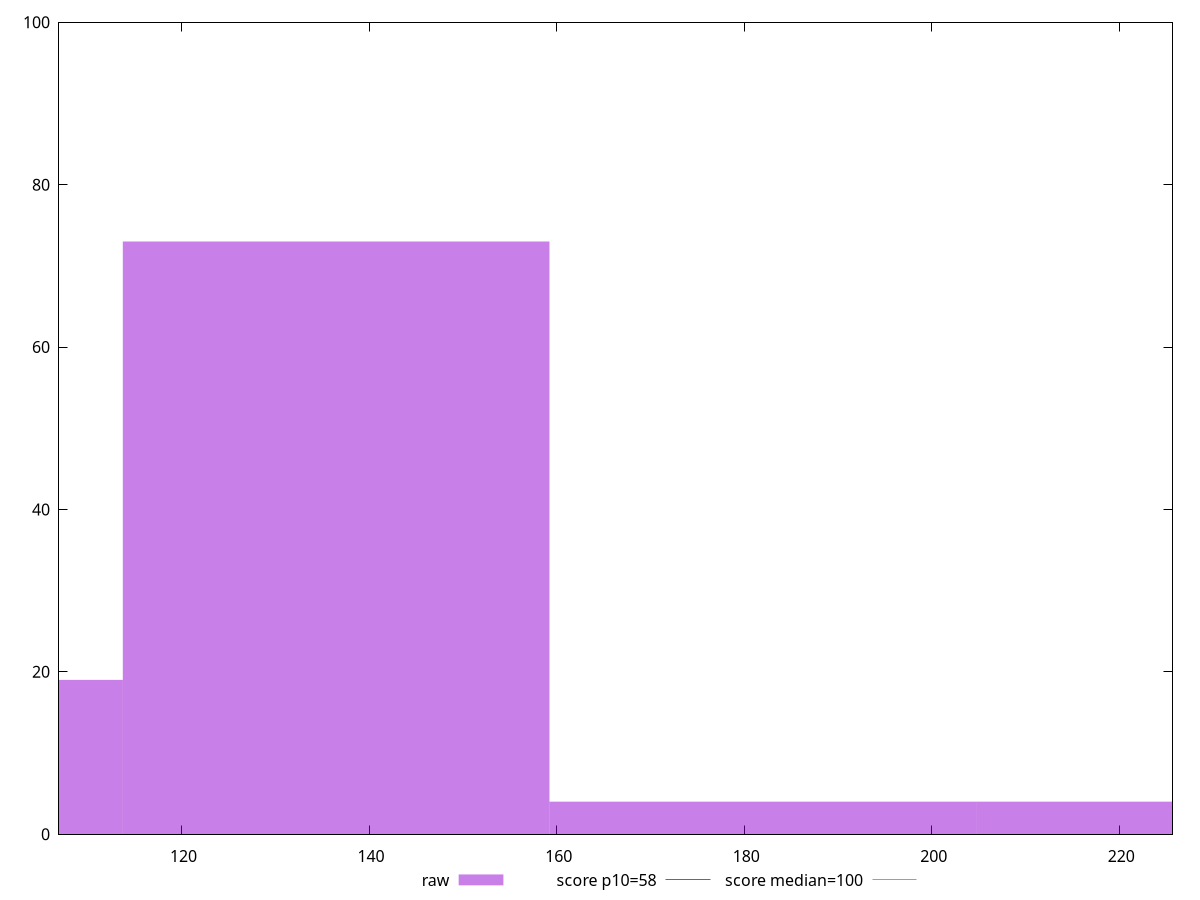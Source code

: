 reset

$raw <<EOF
181.97969929986658 4
136.48477447489995 73
227.4746241248332 4
90.98984964993329 19
EOF

set key outside below
set boxwidth 45.494924824966645
set xrange [106.93333333333285:225.66666666666669]
set yrange [0:100]
set trange [0:100]
set style fill transparent solid 0.5 noborder

set parametric
set terminal svg size 640, 490 enhanced background rgb 'white'
set output "report_00025_2021-02-22T21:38:55.199Z/estimated-input-latency/samples/pages+cached/raw/histogram.svg"

plot $raw title "raw" with boxes, \
     58,t title "score p10=58", \
     100,t title "score median=100"

reset
